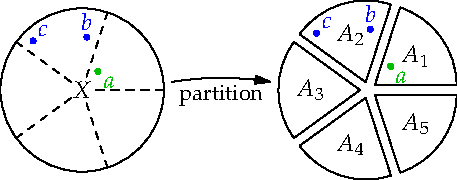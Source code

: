 settings.tex="pdflatex";

texpreamble("\usepackage{amsmath}
\usepackage{amsthm,amssymb}
\usepackage{mathpazo}
\usepackage[svgnames]{xcolor}
");
import graph;

size(260,90);

draw(circle((0,0),1));

int n=5;

for(int i=1; i<=n; ++i){
	draw(0.17*dir((i-1)*360/n)--dir((i-1)*360/n),dashed);
	//label("$A_{" + string(i) + "}$",sqrt(1/2)*dir((i-1)*360/n+180/n));
	label("$X$",(0,0));
	}
	
pair a=0.3dir(50);
dot("$a$",a,SE,heavygreen);
dot("$a$",shift((3.5,0)+0.1*dir((1-1)*360/n+180/n))*a,SE,heavygreen);

pair b=0.65dir(85);
dot("$b$",b,N,blue);
dot("$b$",shift((3.5,0)+0.1*dir((2-1)*360/n+180/n))*b,N,blue);

pair c=0.85dir(135);
dot("$c$",c,NE,blue);
dot("$c$",shift((3.5,0)+0.1*dir((2-1)*360/n+180/n))*c,NE,blue);

draw("\small partition",(1.1,0.1)..(1.7,0.15)..(2.3,0.1),Arrow);

path p=(0,0)--arc((0,0),1,0,360/n)--cycle;

for(int i=1; i<=n; ++i){
	draw(shift((3.5,0)+0.1*dir((i-1)*360/n+180/n))*rotate((i-1)*360/n,(0,0))*p);
	label("$A_{" + string(i) + "}$",(3.5,0)+sqrt(1/2)*dir((i-1)*360/n+180/n));
	}